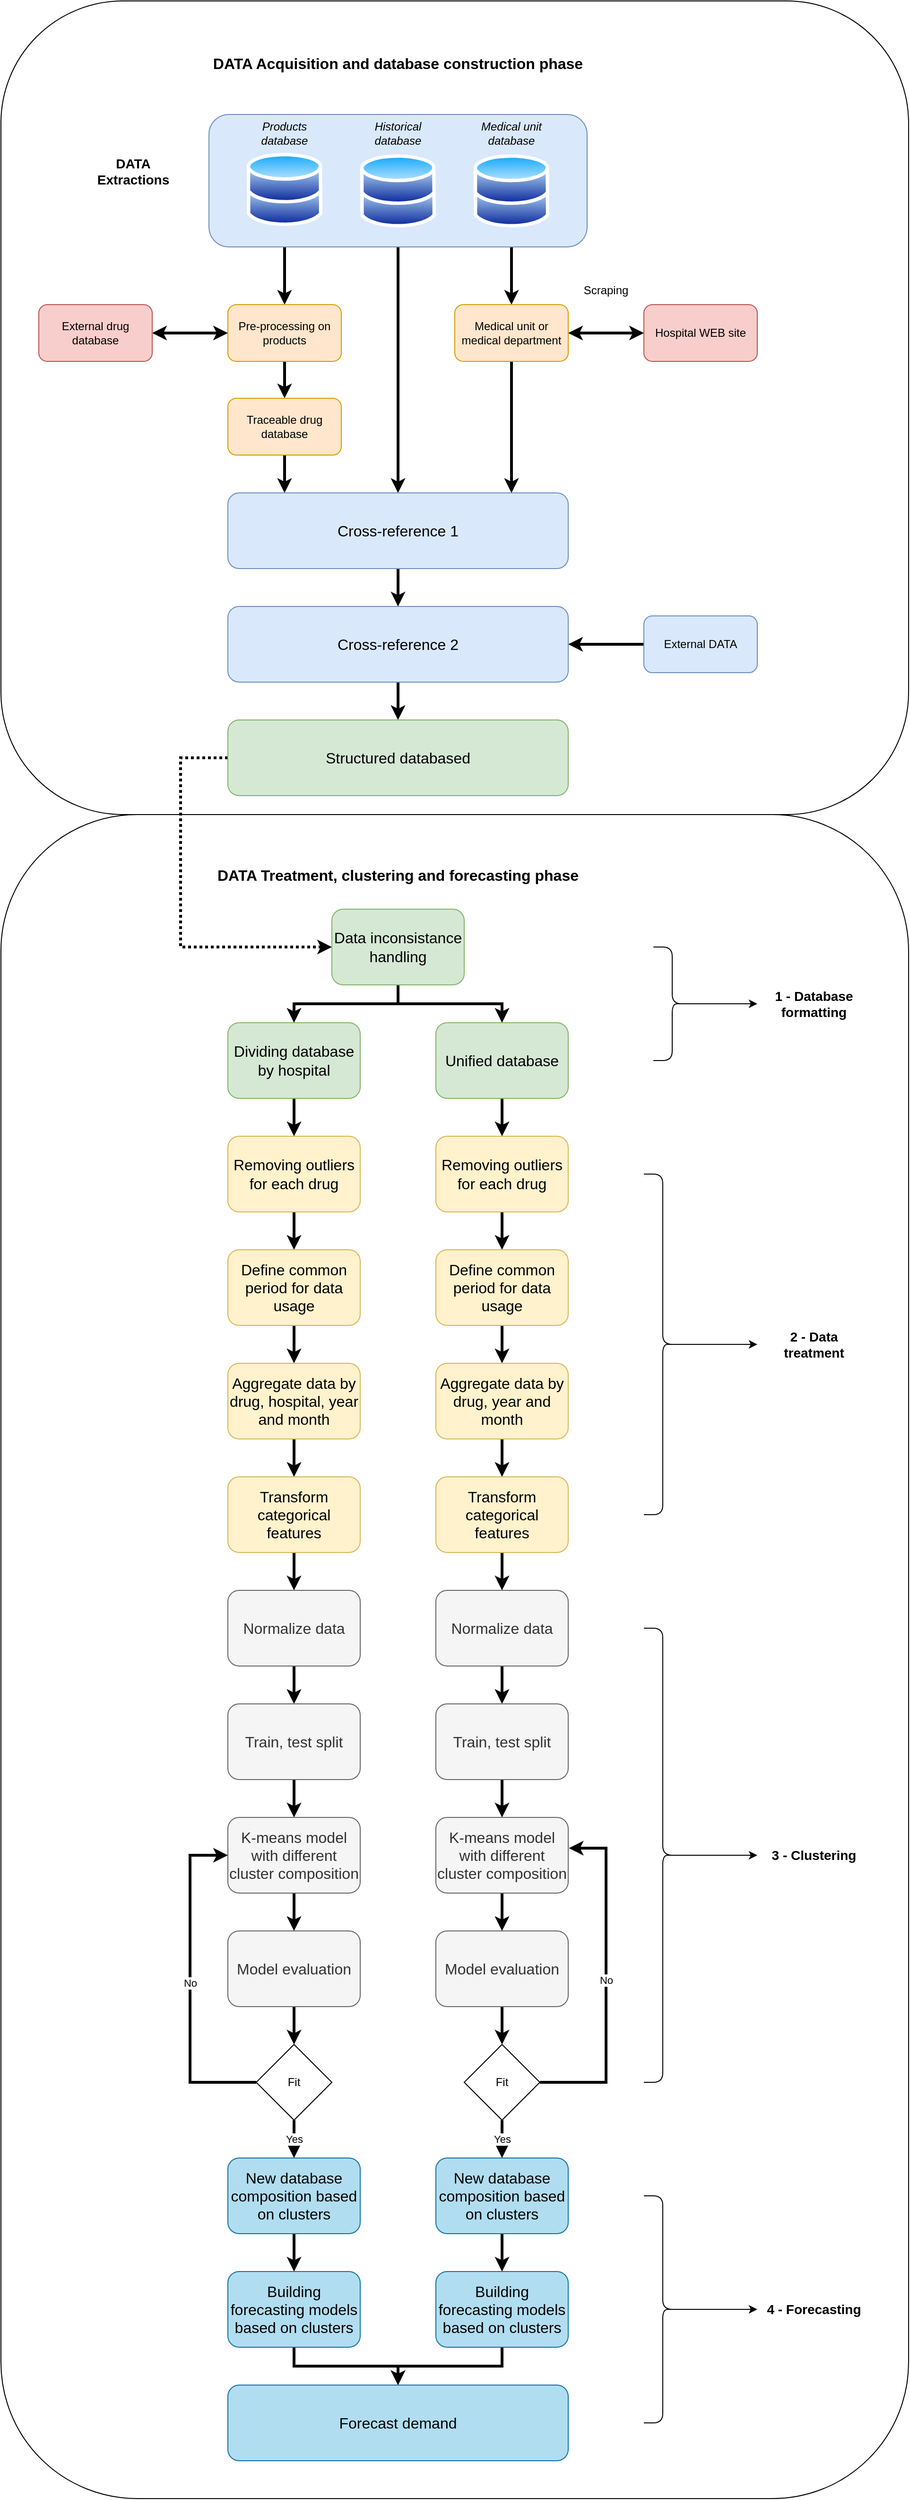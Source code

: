 <mxfile version="21.3.8" type="github">
  <diagram name="Page-1" id="t-_hDB9_bV7U9jZggCBl">
    <mxGraphModel dx="4097" dy="2183" grid="1" gridSize="10" guides="1" tooltips="1" connect="1" arrows="1" fold="1" page="1" pageScale="1" pageWidth="827" pageHeight="1169" math="0" shadow="0">
      <root>
        <mxCell id="0" />
        <mxCell id="1" parent="0" />
        <mxCell id="SHqvhm3qR2kiJbIXEdHi-139" value="" style="rounded=1;whiteSpace=wrap;html=1;" vertex="1" parent="1">
          <mxGeometry x="140" y="900" width="960" height="1780" as="geometry" />
        </mxCell>
        <mxCell id="SHqvhm3qR2kiJbIXEdHi-138" value="" style="rounded=1;whiteSpace=wrap;html=1;" vertex="1" parent="1">
          <mxGeometry x="140" y="40" width="960" height="860" as="geometry" />
        </mxCell>
        <mxCell id="K6QSOXd1CkM2Pjs1pdf7-1" value="DATA Extractions" style="text;html=1;strokeColor=none;fillColor=none;align=center;verticalAlign=middle;whiteSpace=wrap;rounded=0;strokeWidth=1;fontSize=14;fontStyle=1" parent="1" vertex="1">
          <mxGeometry x="240" y="160" width="80" height="120" as="geometry" />
        </mxCell>
        <mxCell id="K6QSOXd1CkM2Pjs1pdf7-13" style="edgeStyle=orthogonalEdgeStyle;rounded=0;orthogonalLoop=1;jettySize=auto;html=1;jumpSize=6;strokeWidth=3;" parent="1" source="K6QSOXd1CkM2Pjs1pdf7-3" target="K6QSOXd1CkM2Pjs1pdf7-12" edge="1">
          <mxGeometry relative="1" as="geometry">
            <Array as="points">
              <mxPoint x="680" y="350" />
              <mxPoint x="680" y="350" />
            </Array>
          </mxGeometry>
        </mxCell>
        <mxCell id="SHqvhm3qR2kiJbIXEdHi-3" style="edgeStyle=orthogonalEdgeStyle;rounded=0;orthogonalLoop=1;jettySize=auto;html=1;fontSize=11;strokeWidth=3;" edge="1" parent="1" source="K6QSOXd1CkM2Pjs1pdf7-3" target="SHqvhm3qR2kiJbIXEdHi-1">
          <mxGeometry relative="1" as="geometry" />
        </mxCell>
        <mxCell id="SHqvhm3qR2kiJbIXEdHi-13" style="edgeStyle=orthogonalEdgeStyle;rounded=0;orthogonalLoop=1;jettySize=auto;html=1;strokeWidth=3;" edge="1" parent="1" source="K6QSOXd1CkM2Pjs1pdf7-3" target="K6QSOXd1CkM2Pjs1pdf7-10">
          <mxGeometry relative="1" as="geometry">
            <Array as="points">
              <mxPoint x="440" y="310" />
              <mxPoint x="440" y="310" />
            </Array>
          </mxGeometry>
        </mxCell>
        <mxCell id="K6QSOXd1CkM2Pjs1pdf7-3" value="" style="rounded=1;whiteSpace=wrap;html=1;fillColor=#dae8fc;strokeColor=#6c8ebf;" parent="1" vertex="1">
          <mxGeometry x="360" y="160" width="400" height="140" as="geometry" />
        </mxCell>
        <mxCell id="K6QSOXd1CkM2Pjs1pdf7-4" value="" style="image;aspect=fixed;perimeter=ellipsePerimeter;html=1;align=center;shadow=0;dashed=0;spacingTop=3;image=img/lib/active_directory/databases.svg;" parent="1" vertex="1">
          <mxGeometry x="400" y="200" width="80" height="78.41" as="geometry" />
        </mxCell>
        <mxCell id="K6QSOXd1CkM2Pjs1pdf7-5" value="" style="image;aspect=fixed;perimeter=ellipsePerimeter;html=1;align=center;shadow=0;dashed=0;spacingTop=3;image=img/lib/active_directory/databases.svg;" parent="1" vertex="1">
          <mxGeometry x="520" y="201.59" width="80" height="78.41" as="geometry" />
        </mxCell>
        <mxCell id="K6QSOXd1CkM2Pjs1pdf7-6" value="" style="image;aspect=fixed;perimeter=ellipsePerimeter;html=1;align=center;shadow=0;dashed=0;spacingTop=3;image=img/lib/active_directory/databases.svg;" parent="1" vertex="1">
          <mxGeometry x="640" y="201.59" width="80" height="78.41" as="geometry" />
        </mxCell>
        <mxCell id="K6QSOXd1CkM2Pjs1pdf7-7" value="&lt;i&gt;Products database&lt;/i&gt;" style="text;html=1;strokeColor=none;fillColor=none;align=center;verticalAlign=middle;whiteSpace=wrap;rounded=0;" parent="1" vertex="1">
          <mxGeometry x="400" y="140" width="80" height="80" as="geometry" />
        </mxCell>
        <mxCell id="K6QSOXd1CkM2Pjs1pdf7-8" value="&lt;i&gt;Historical database&lt;/i&gt;" style="text;html=1;strokeColor=none;fillColor=none;align=center;verticalAlign=middle;whiteSpace=wrap;rounded=0;" parent="1" vertex="1">
          <mxGeometry x="520" y="140" width="80" height="80" as="geometry" />
        </mxCell>
        <mxCell id="K6QSOXd1CkM2Pjs1pdf7-9" value="&lt;i&gt;Medical unit&lt;br&gt;database&lt;br&gt;&lt;/i&gt;" style="text;html=1;strokeColor=none;fillColor=none;align=center;verticalAlign=middle;whiteSpace=wrap;rounded=0;" parent="1" vertex="1">
          <mxGeometry x="640" y="140" width="80" height="80" as="geometry" />
        </mxCell>
        <mxCell id="K6QSOXd1CkM2Pjs1pdf7-24" style="edgeStyle=orthogonalEdgeStyle;rounded=0;orthogonalLoop=1;jettySize=auto;html=1;entryX=0.5;entryY=0;entryDx=0;entryDy=0;strokeWidth=3;startArrow=none;startFill=0;" parent="1" source="K6QSOXd1CkM2Pjs1pdf7-10" target="K6QSOXd1CkM2Pjs1pdf7-23" edge="1">
          <mxGeometry relative="1" as="geometry" />
        </mxCell>
        <mxCell id="K6QSOXd1CkM2Pjs1pdf7-10" value="Pre-processing on products" style="rounded=1;whiteSpace=wrap;html=1;fillColor=#ffe6cc;strokeColor=#d79b00;" parent="1" vertex="1">
          <mxGeometry x="380" y="361" width="120" height="60" as="geometry" />
        </mxCell>
        <mxCell id="SHqvhm3qR2kiJbIXEdHi-6" style="edgeStyle=orthogonalEdgeStyle;rounded=0;orthogonalLoop=1;jettySize=auto;html=1;strokeWidth=3;" edge="1" parent="1" source="K6QSOXd1CkM2Pjs1pdf7-12" target="SHqvhm3qR2kiJbIXEdHi-1">
          <mxGeometry relative="1" as="geometry">
            <Array as="points">
              <mxPoint x="680" y="640" />
              <mxPoint x="680" y="640" />
            </Array>
          </mxGeometry>
        </mxCell>
        <mxCell id="K6QSOXd1CkM2Pjs1pdf7-12" value="Medical unit or medical department" style="rounded=1;whiteSpace=wrap;html=1;fillColor=#ffe6cc;strokeColor=#d79b00;" parent="1" vertex="1">
          <mxGeometry x="620" y="361" width="120" height="60" as="geometry" />
        </mxCell>
        <mxCell id="K6QSOXd1CkM2Pjs1pdf7-20" style="edgeStyle=orthogonalEdgeStyle;rounded=0;orthogonalLoop=1;jettySize=auto;html=1;strokeWidth=3;startArrow=classic;startFill=1;" parent="1" source="K6QSOXd1CkM2Pjs1pdf7-14" target="K6QSOXd1CkM2Pjs1pdf7-10" edge="1">
          <mxGeometry relative="1" as="geometry" />
        </mxCell>
        <mxCell id="K6QSOXd1CkM2Pjs1pdf7-14" value="External drug database" style="rounded=1;whiteSpace=wrap;html=1;fillColor=#f8cecc;strokeColor=#b85450;" parent="1" vertex="1">
          <mxGeometry x="180" y="361" width="120" height="60" as="geometry" />
        </mxCell>
        <mxCell id="K6QSOXd1CkM2Pjs1pdf7-15" value="Hospital WEB site" style="rounded=1;whiteSpace=wrap;html=1;fillColor=#f8cecc;strokeColor=#b85450;" parent="1" vertex="1">
          <mxGeometry x="820" y="361" width="120" height="60" as="geometry" />
        </mxCell>
        <mxCell id="K6QSOXd1CkM2Pjs1pdf7-18" value="" style="endArrow=classic;startArrow=classic;html=1;rounded=0;exitX=1;exitY=0.5;exitDx=0;exitDy=0;fontSize=9;startWidth=15;endWidth=15;strokeWidth=3;" parent="1" source="K6QSOXd1CkM2Pjs1pdf7-12" target="K6QSOXd1CkM2Pjs1pdf7-15" edge="1">
          <mxGeometry width="100" height="100" relative="1" as="geometry">
            <mxPoint x="850" y="341" as="sourcePoint" />
            <mxPoint x="950" y="241" as="targetPoint" />
          </mxGeometry>
        </mxCell>
        <mxCell id="K6QSOXd1CkM2Pjs1pdf7-22" value="Scraping" style="text;html=1;strokeColor=none;fillColor=none;align=center;verticalAlign=middle;whiteSpace=wrap;rounded=0;" parent="1" vertex="1">
          <mxGeometry x="750" y="331" width="60" height="30" as="geometry" />
        </mxCell>
        <mxCell id="SHqvhm3qR2kiJbIXEdHi-14" style="edgeStyle=orthogonalEdgeStyle;rounded=0;orthogonalLoop=1;jettySize=auto;html=1;strokeWidth=3;" edge="1" parent="1" source="K6QSOXd1CkM2Pjs1pdf7-23" target="SHqvhm3qR2kiJbIXEdHi-1">
          <mxGeometry relative="1" as="geometry">
            <Array as="points">
              <mxPoint x="440" y="550" />
              <mxPoint x="440" y="550" />
            </Array>
          </mxGeometry>
        </mxCell>
        <mxCell id="K6QSOXd1CkM2Pjs1pdf7-23" value="Traceable drug database" style="rounded=1;whiteSpace=wrap;html=1;fillColor=#ffe6cc;strokeColor=#d79b00;" parent="1" vertex="1">
          <mxGeometry x="380" y="460" width="120" height="60" as="geometry" />
        </mxCell>
        <mxCell id="SHqvhm3qR2kiJbIXEdHi-10" style="edgeStyle=orthogonalEdgeStyle;rounded=0;orthogonalLoop=1;jettySize=auto;html=1;strokeWidth=3;" edge="1" parent="1" source="SHqvhm3qR2kiJbIXEdHi-1" target="SHqvhm3qR2kiJbIXEdHi-8">
          <mxGeometry relative="1" as="geometry" />
        </mxCell>
        <mxCell id="SHqvhm3qR2kiJbIXEdHi-1" value="Cross-reference 1" style="rounded=1;whiteSpace=wrap;html=1;fontSize=16;fillColor=#dae8fc;strokeColor=#6c8ebf;" vertex="1" parent="1">
          <mxGeometry x="380" y="560" width="360" height="80" as="geometry" />
        </mxCell>
        <mxCell id="SHqvhm3qR2kiJbIXEdHi-9" style="edgeStyle=orthogonalEdgeStyle;rounded=0;orthogonalLoop=1;jettySize=auto;html=1;strokeWidth=3;" edge="1" parent="1" source="SHqvhm3qR2kiJbIXEdHi-7" target="SHqvhm3qR2kiJbIXEdHi-8">
          <mxGeometry relative="1" as="geometry" />
        </mxCell>
        <mxCell id="SHqvhm3qR2kiJbIXEdHi-7" value="External DATA" style="rounded=1;whiteSpace=wrap;html=1;fillColor=#dae8fc;strokeColor=#6c8ebf;horizontal=1;verticalAlign=middle;" vertex="1" parent="1">
          <mxGeometry x="820" y="690" width="120" height="60" as="geometry" />
        </mxCell>
        <mxCell id="SHqvhm3qR2kiJbIXEdHi-12" style="edgeStyle=orthogonalEdgeStyle;rounded=0;orthogonalLoop=1;jettySize=auto;html=1;entryX=0.5;entryY=0;entryDx=0;entryDy=0;strokeWidth=3;" edge="1" parent="1" source="SHqvhm3qR2kiJbIXEdHi-8" target="SHqvhm3qR2kiJbIXEdHi-11">
          <mxGeometry relative="1" as="geometry" />
        </mxCell>
        <mxCell id="SHqvhm3qR2kiJbIXEdHi-8" value="Cross-reference 2" style="rounded=1;whiteSpace=wrap;html=1;fontSize=16;fillColor=#dae8fc;strokeColor=#6c8ebf;" vertex="1" parent="1">
          <mxGeometry x="380" y="680" width="360" height="80" as="geometry" />
        </mxCell>
        <mxCell id="SHqvhm3qR2kiJbIXEdHi-141" style="edgeStyle=orthogonalEdgeStyle;rounded=0;orthogonalLoop=1;jettySize=auto;html=1;entryX=0;entryY=0.5;entryDx=0;entryDy=0;dashed=1;dashPattern=1 1;strokeWidth=3;" edge="1" parent="1" source="SHqvhm3qR2kiJbIXEdHi-11" target="SHqvhm3qR2kiJbIXEdHi-41">
          <mxGeometry relative="1" as="geometry">
            <Array as="points">
              <mxPoint x="330" y="840" />
              <mxPoint x="330" y="1040" />
            </Array>
          </mxGeometry>
        </mxCell>
        <mxCell id="SHqvhm3qR2kiJbIXEdHi-11" value="Structured databased" style="rounded=1;whiteSpace=wrap;html=1;fontSize=16;fillColor=#d5e8d4;strokeColor=#82b366;" vertex="1" parent="1">
          <mxGeometry x="380" y="800" width="360" height="80" as="geometry" />
        </mxCell>
        <mxCell id="SHqvhm3qR2kiJbIXEdHi-17" value="DATA Acquisition and database construction phase" style="text;html=1;strokeColor=none;fillColor=none;align=center;verticalAlign=middle;whiteSpace=wrap;rounded=0;strokeWidth=1;fontSize=16;fontStyle=1" vertex="1" parent="1">
          <mxGeometry x="360" y="81.59" width="400" height="48.41" as="geometry" />
        </mxCell>
        <mxCell id="SHqvhm3qR2kiJbIXEdHi-40" style="edgeStyle=orthogonalEdgeStyle;rounded=0;orthogonalLoop=1;jettySize=auto;html=1;entryX=0.5;entryY=0;entryDx=0;entryDy=0;strokeWidth=3;" edge="1" parent="1" source="SHqvhm3qR2kiJbIXEdHi-19" target="SHqvhm3qR2kiJbIXEdHi-35">
          <mxGeometry relative="1" as="geometry" />
        </mxCell>
        <mxCell id="SHqvhm3qR2kiJbIXEdHi-19" value="Dividing database by hospital" style="rounded=1;whiteSpace=wrap;html=1;fontSize=16;fillColor=#d5e8d4;strokeColor=#82b366;" vertex="1" parent="1">
          <mxGeometry x="380" y="1120" width="140" height="80" as="geometry" />
        </mxCell>
        <mxCell id="SHqvhm3qR2kiJbIXEdHi-46" style="edgeStyle=orthogonalEdgeStyle;rounded=0;orthogonalLoop=1;jettySize=auto;html=1;strokeWidth=3;" edge="1" parent="1" source="SHqvhm3qR2kiJbIXEdHi-29" target="SHqvhm3qR2kiJbIXEdHi-38">
          <mxGeometry relative="1" as="geometry" />
        </mxCell>
        <mxCell id="SHqvhm3qR2kiJbIXEdHi-29" value="Unified database" style="rounded=1;whiteSpace=wrap;html=1;fontSize=16;fillColor=#d5e8d4;strokeColor=#82b366;" vertex="1" parent="1">
          <mxGeometry x="600" y="1120" width="140" height="80" as="geometry" />
        </mxCell>
        <mxCell id="SHqvhm3qR2kiJbIXEdHi-31" style="edgeStyle=orthogonalEdgeStyle;rounded=0;orthogonalLoop=1;jettySize=auto;html=1;exitX=0.5;exitY=1;exitDx=0;exitDy=0;" edge="1" parent="1" source="SHqvhm3qR2kiJbIXEdHi-29" target="SHqvhm3qR2kiJbIXEdHi-29">
          <mxGeometry relative="1" as="geometry" />
        </mxCell>
        <mxCell id="SHqvhm3qR2kiJbIXEdHi-78" style="edgeStyle=orthogonalEdgeStyle;rounded=0;orthogonalLoop=1;jettySize=auto;html=1;strokeWidth=3;" edge="1" parent="1" source="SHqvhm3qR2kiJbIXEdHi-35" target="SHqvhm3qR2kiJbIXEdHi-50">
          <mxGeometry relative="1" as="geometry" />
        </mxCell>
        <mxCell id="SHqvhm3qR2kiJbIXEdHi-35" value="Removing outliers for each drug" style="rounded=1;whiteSpace=wrap;html=1;fontSize=16;fillColor=#fff2cc;strokeColor=#d6b656;" vertex="1" parent="1">
          <mxGeometry x="380" y="1240" width="140" height="80" as="geometry" />
        </mxCell>
        <mxCell id="SHqvhm3qR2kiJbIXEdHi-77" style="edgeStyle=orthogonalEdgeStyle;rounded=0;orthogonalLoop=1;jettySize=auto;html=1;entryX=0.5;entryY=0;entryDx=0;entryDy=0;strokeWidth=3;" edge="1" parent="1" source="SHqvhm3qR2kiJbIXEdHi-38" target="SHqvhm3qR2kiJbIXEdHi-51">
          <mxGeometry relative="1" as="geometry" />
        </mxCell>
        <mxCell id="SHqvhm3qR2kiJbIXEdHi-38" value="Removing outliers for each drug" style="rounded=1;whiteSpace=wrap;html=1;fontSize=16;fillColor=#fff2cc;strokeColor=#d6b656;" vertex="1" parent="1">
          <mxGeometry x="600" y="1240" width="140" height="80" as="geometry" />
        </mxCell>
        <mxCell id="SHqvhm3qR2kiJbIXEdHi-43" style="edgeStyle=orthogonalEdgeStyle;rounded=0;orthogonalLoop=1;jettySize=auto;html=1;strokeWidth=3;" edge="1" parent="1" source="SHqvhm3qR2kiJbIXEdHi-41" target="SHqvhm3qR2kiJbIXEdHi-19">
          <mxGeometry relative="1" as="geometry" />
        </mxCell>
        <mxCell id="SHqvhm3qR2kiJbIXEdHi-44" style="edgeStyle=orthogonalEdgeStyle;rounded=0;orthogonalLoop=1;jettySize=auto;html=1;entryX=0.5;entryY=0;entryDx=0;entryDy=0;strokeWidth=3;" edge="1" parent="1" source="SHqvhm3qR2kiJbIXEdHi-41" target="SHqvhm3qR2kiJbIXEdHi-29">
          <mxGeometry relative="1" as="geometry" />
        </mxCell>
        <mxCell id="SHqvhm3qR2kiJbIXEdHi-41" value="Data inconsistance handling" style="rounded=1;whiteSpace=wrap;html=1;fontSize=16;fillColor=#d5e8d4;strokeColor=#82b366;" vertex="1" parent="1">
          <mxGeometry x="490" y="1000" width="140" height="80" as="geometry" />
        </mxCell>
        <mxCell id="SHqvhm3qR2kiJbIXEdHi-84" style="edgeStyle=orthogonalEdgeStyle;rounded=0;orthogonalLoop=1;jettySize=auto;html=1;strokeWidth=3;" edge="1" parent="1" source="SHqvhm3qR2kiJbIXEdHi-45" target="SHqvhm3qR2kiJbIXEdHi-71">
          <mxGeometry relative="1" as="geometry" />
        </mxCell>
        <mxCell id="SHqvhm3qR2kiJbIXEdHi-45" value="Transform categorical features" style="rounded=1;whiteSpace=wrap;html=1;fontSize=16;fillColor=#fff2cc;strokeColor=#d6b656;" vertex="1" parent="1">
          <mxGeometry x="380" y="1600" width="140" height="80" as="geometry" />
        </mxCell>
        <mxCell id="SHqvhm3qR2kiJbIXEdHi-85" style="edgeStyle=orthogonalEdgeStyle;rounded=0;orthogonalLoop=1;jettySize=auto;html=1;strokeWidth=3;" edge="1" parent="1" source="SHqvhm3qR2kiJbIXEdHi-48" target="SHqvhm3qR2kiJbIXEdHi-75">
          <mxGeometry relative="1" as="geometry" />
        </mxCell>
        <mxCell id="SHqvhm3qR2kiJbIXEdHi-48" value="Transform categorical features" style="rounded=1;whiteSpace=wrap;html=1;fontSize=16;fillColor=#fff2cc;strokeColor=#d6b656;" vertex="1" parent="1">
          <mxGeometry x="600" y="1600" width="140" height="80" as="geometry" />
        </mxCell>
        <mxCell id="SHqvhm3qR2kiJbIXEdHi-64" style="edgeStyle=orthogonalEdgeStyle;rounded=0;orthogonalLoop=1;jettySize=auto;html=1;entryX=0.5;entryY=0;entryDx=0;entryDy=0;strokeWidth=3;" edge="1" parent="1" source="SHqvhm3qR2kiJbIXEdHi-50" target="SHqvhm3qR2kiJbIXEdHi-60">
          <mxGeometry relative="1" as="geometry" />
        </mxCell>
        <mxCell id="SHqvhm3qR2kiJbIXEdHi-50" value="Define common period for data usage" style="rounded=1;whiteSpace=wrap;html=1;fontSize=16;fillColor=#fff2cc;strokeColor=#d6b656;" vertex="1" parent="1">
          <mxGeometry x="380" y="1360" width="140" height="80" as="geometry" />
        </mxCell>
        <mxCell id="SHqvhm3qR2kiJbIXEdHi-66" style="edgeStyle=orthogonalEdgeStyle;rounded=0;orthogonalLoop=1;jettySize=auto;html=1;entryX=0.5;entryY=0;entryDx=0;entryDy=0;strokeWidth=3;" edge="1" parent="1" source="SHqvhm3qR2kiJbIXEdHi-51" target="SHqvhm3qR2kiJbIXEdHi-65">
          <mxGeometry relative="1" as="geometry" />
        </mxCell>
        <mxCell id="SHqvhm3qR2kiJbIXEdHi-51" value="Define common period for data usage" style="rounded=1;whiteSpace=wrap;html=1;fontSize=16;fillColor=#fff2cc;strokeColor=#d6b656;" vertex="1" parent="1">
          <mxGeometry x="600" y="1360" width="140" height="80" as="geometry" />
        </mxCell>
        <mxCell id="SHqvhm3qR2kiJbIXEdHi-82" style="edgeStyle=orthogonalEdgeStyle;rounded=0;orthogonalLoop=1;jettySize=auto;html=1;entryX=0.5;entryY=0;entryDx=0;entryDy=0;strokeWidth=3;" edge="1" parent="1" source="SHqvhm3qR2kiJbIXEdHi-60" target="SHqvhm3qR2kiJbIXEdHi-45">
          <mxGeometry relative="1" as="geometry" />
        </mxCell>
        <mxCell id="SHqvhm3qR2kiJbIXEdHi-60" value="Aggregate data by drug, hospital, year and month" style="rounded=1;whiteSpace=wrap;html=1;fontSize=16;fillColor=#fff2cc;strokeColor=#d6b656;" vertex="1" parent="1">
          <mxGeometry x="380" y="1480" width="140" height="80" as="geometry" />
        </mxCell>
        <mxCell id="SHqvhm3qR2kiJbIXEdHi-83" style="edgeStyle=orthogonalEdgeStyle;rounded=0;orthogonalLoop=1;jettySize=auto;html=1;strokeWidth=3;" edge="1" parent="1" source="SHqvhm3qR2kiJbIXEdHi-65" target="SHqvhm3qR2kiJbIXEdHi-48">
          <mxGeometry relative="1" as="geometry" />
        </mxCell>
        <mxCell id="SHqvhm3qR2kiJbIXEdHi-65" value="Aggregate data by drug, year and month" style="rounded=1;whiteSpace=wrap;html=1;fontSize=16;fillColor=#fff2cc;strokeColor=#d6b656;" vertex="1" parent="1">
          <mxGeometry x="600" y="1480" width="140" height="80" as="geometry" />
        </mxCell>
        <mxCell id="SHqvhm3qR2kiJbIXEdHi-87" style="edgeStyle=orthogonalEdgeStyle;rounded=0;orthogonalLoop=1;jettySize=auto;html=1;entryX=0.5;entryY=0;entryDx=0;entryDy=0;strokeWidth=3;" edge="1" parent="1" source="SHqvhm3qR2kiJbIXEdHi-71" target="SHqvhm3qR2kiJbIXEdHi-80">
          <mxGeometry relative="1" as="geometry" />
        </mxCell>
        <mxCell id="SHqvhm3qR2kiJbIXEdHi-71" value="Normalize data" style="rounded=1;whiteSpace=wrap;html=1;fontSize=16;fillColor=#f5f5f5;strokeColor=#666666;fontColor=#333333;" vertex="1" parent="1">
          <mxGeometry x="380" y="1720" width="140" height="80" as="geometry" />
        </mxCell>
        <mxCell id="SHqvhm3qR2kiJbIXEdHi-86" style="edgeStyle=orthogonalEdgeStyle;rounded=0;orthogonalLoop=1;jettySize=auto;html=1;entryX=0.5;entryY=0;entryDx=0;entryDy=0;strokeWidth=3;" edge="1" parent="1" source="SHqvhm3qR2kiJbIXEdHi-75" target="SHqvhm3qR2kiJbIXEdHi-81">
          <mxGeometry relative="1" as="geometry" />
        </mxCell>
        <mxCell id="SHqvhm3qR2kiJbIXEdHi-75" value="Normalize data" style="rounded=1;whiteSpace=wrap;html=1;fontSize=16;fillColor=#f5f5f5;strokeColor=#666666;fontColor=#333333;" vertex="1" parent="1">
          <mxGeometry x="600" y="1720" width="140" height="80" as="geometry" />
        </mxCell>
        <mxCell id="SHqvhm3qR2kiJbIXEdHi-91" style="edgeStyle=orthogonalEdgeStyle;rounded=0;orthogonalLoop=1;jettySize=auto;html=1;entryX=0.5;entryY=0;entryDx=0;entryDy=0;strokeWidth=3;" edge="1" parent="1" source="SHqvhm3qR2kiJbIXEdHi-80" target="SHqvhm3qR2kiJbIXEdHi-88">
          <mxGeometry relative="1" as="geometry" />
        </mxCell>
        <mxCell id="SHqvhm3qR2kiJbIXEdHi-80" value="Train, test split" style="rounded=1;whiteSpace=wrap;html=1;fontSize=16;fillColor=#f5f5f5;strokeColor=#666666;fontColor=#333333;" vertex="1" parent="1">
          <mxGeometry x="380" y="1840" width="140" height="80" as="geometry" />
        </mxCell>
        <mxCell id="SHqvhm3qR2kiJbIXEdHi-90" style="edgeStyle=orthogonalEdgeStyle;rounded=0;orthogonalLoop=1;jettySize=auto;html=1;entryX=0.5;entryY=0;entryDx=0;entryDy=0;strokeWidth=3;" edge="1" parent="1" source="SHqvhm3qR2kiJbIXEdHi-81" target="SHqvhm3qR2kiJbIXEdHi-89">
          <mxGeometry relative="1" as="geometry" />
        </mxCell>
        <mxCell id="SHqvhm3qR2kiJbIXEdHi-81" value="Train, test split" style="rounded=1;whiteSpace=wrap;html=1;fontSize=16;fillColor=#f5f5f5;strokeColor=#666666;fontColor=#333333;" vertex="1" parent="1">
          <mxGeometry x="600" y="1840" width="140" height="80" as="geometry" />
        </mxCell>
        <mxCell id="SHqvhm3qR2kiJbIXEdHi-93" style="edgeStyle=orthogonalEdgeStyle;rounded=0;orthogonalLoop=1;jettySize=auto;html=1;strokeWidth=3;" edge="1" parent="1" source="SHqvhm3qR2kiJbIXEdHi-88" target="SHqvhm3qR2kiJbIXEdHi-92">
          <mxGeometry relative="1" as="geometry" />
        </mxCell>
        <mxCell id="SHqvhm3qR2kiJbIXEdHi-88" value="K-means model with different cluster composition" style="rounded=1;whiteSpace=wrap;html=1;fontSize=16;fillColor=#f5f5f5;strokeColor=#666666;fontColor=#333333;" vertex="1" parent="1">
          <mxGeometry x="380" y="1960" width="140" height="80" as="geometry" />
        </mxCell>
        <mxCell id="SHqvhm3qR2kiJbIXEdHi-98" style="edgeStyle=orthogonalEdgeStyle;rounded=0;orthogonalLoop=1;jettySize=auto;html=1;entryX=0.5;entryY=0;entryDx=0;entryDy=0;strokeWidth=3;" edge="1" parent="1" source="SHqvhm3qR2kiJbIXEdHi-89" target="SHqvhm3qR2kiJbIXEdHi-97">
          <mxGeometry relative="1" as="geometry" />
        </mxCell>
        <mxCell id="SHqvhm3qR2kiJbIXEdHi-89" value="K-means model with different cluster composition" style="rounded=1;whiteSpace=wrap;html=1;fontSize=16;fillColor=#f5f5f5;strokeColor=#666666;fontColor=#333333;" vertex="1" parent="1">
          <mxGeometry x="600" y="1960" width="140" height="80" as="geometry" />
        </mxCell>
        <mxCell id="SHqvhm3qR2kiJbIXEdHi-102" style="edgeStyle=orthogonalEdgeStyle;rounded=0;orthogonalLoop=1;jettySize=auto;html=1;entryX=0.5;entryY=0;entryDx=0;entryDy=0;strokeWidth=3;" edge="1" parent="1" source="SHqvhm3qR2kiJbIXEdHi-92" target="SHqvhm3qR2kiJbIXEdHi-99">
          <mxGeometry relative="1" as="geometry" />
        </mxCell>
        <mxCell id="SHqvhm3qR2kiJbIXEdHi-92" value="Model evaluation" style="rounded=1;whiteSpace=wrap;html=1;fontSize=16;fillColor=#f5f5f5;strokeColor=#666666;fontColor=#333333;" vertex="1" parent="1">
          <mxGeometry x="380" y="2080" width="140" height="80" as="geometry" />
        </mxCell>
        <mxCell id="SHqvhm3qR2kiJbIXEdHi-101" style="edgeStyle=orthogonalEdgeStyle;rounded=0;orthogonalLoop=1;jettySize=auto;html=1;strokeWidth=3;" edge="1" parent="1" source="SHqvhm3qR2kiJbIXEdHi-97" target="SHqvhm3qR2kiJbIXEdHi-100">
          <mxGeometry relative="1" as="geometry" />
        </mxCell>
        <mxCell id="SHqvhm3qR2kiJbIXEdHi-97" value="Model evaluation" style="rounded=1;whiteSpace=wrap;html=1;fontSize=16;fillColor=#f5f5f5;strokeColor=#666666;fontColor=#333333;" vertex="1" parent="1">
          <mxGeometry x="600" y="2080" width="140" height="80" as="geometry" />
        </mxCell>
        <mxCell id="SHqvhm3qR2kiJbIXEdHi-103" value="No" style="edgeStyle=orthogonalEdgeStyle;rounded=0;orthogonalLoop=1;jettySize=auto;html=1;entryX=0;entryY=0.5;entryDx=0;entryDy=0;strokeWidth=3;" edge="1" parent="1" source="SHqvhm3qR2kiJbIXEdHi-99" target="SHqvhm3qR2kiJbIXEdHi-88">
          <mxGeometry relative="1" as="geometry">
            <Array as="points">
              <mxPoint x="340" y="2240" />
              <mxPoint x="340" y="2000" />
            </Array>
          </mxGeometry>
        </mxCell>
        <mxCell id="SHqvhm3qR2kiJbIXEdHi-106" value="Yes" style="edgeStyle=orthogonalEdgeStyle;rounded=0;orthogonalLoop=1;jettySize=auto;html=1;entryX=0.5;entryY=0;entryDx=0;entryDy=0;strokeWidth=3;" edge="1" parent="1" source="SHqvhm3qR2kiJbIXEdHi-99" target="SHqvhm3qR2kiJbIXEdHi-105">
          <mxGeometry relative="1" as="geometry" />
        </mxCell>
        <mxCell id="SHqvhm3qR2kiJbIXEdHi-99" value="Fit" style="rhombus;whiteSpace=wrap;html=1;" vertex="1" parent="1">
          <mxGeometry x="410" y="2200" width="80" height="80" as="geometry" />
        </mxCell>
        <mxCell id="SHqvhm3qR2kiJbIXEdHi-104" value="No" style="edgeStyle=orthogonalEdgeStyle;rounded=0;orthogonalLoop=1;jettySize=auto;html=1;entryX=1.005;entryY=0.406;entryDx=0;entryDy=0;entryPerimeter=0;strokeWidth=3;" edge="1" parent="1" source="SHqvhm3qR2kiJbIXEdHi-100" target="SHqvhm3qR2kiJbIXEdHi-89">
          <mxGeometry relative="1" as="geometry">
            <Array as="points">
              <mxPoint x="780" y="2240" />
              <mxPoint x="780" y="1993" />
            </Array>
          </mxGeometry>
        </mxCell>
        <mxCell id="SHqvhm3qR2kiJbIXEdHi-108" value="Yes" style="edgeStyle=orthogonalEdgeStyle;rounded=0;orthogonalLoop=1;jettySize=auto;html=1;strokeWidth=3;" edge="1" parent="1" source="SHqvhm3qR2kiJbIXEdHi-100" target="SHqvhm3qR2kiJbIXEdHi-107">
          <mxGeometry relative="1" as="geometry" />
        </mxCell>
        <mxCell id="SHqvhm3qR2kiJbIXEdHi-100" value="Fit" style="rhombus;whiteSpace=wrap;html=1;" vertex="1" parent="1">
          <mxGeometry x="630" y="2200" width="80" height="80" as="geometry" />
        </mxCell>
        <mxCell id="SHqvhm3qR2kiJbIXEdHi-110" style="edgeStyle=orthogonalEdgeStyle;rounded=0;orthogonalLoop=1;jettySize=auto;html=1;entryX=0.5;entryY=0;entryDx=0;entryDy=0;strokeWidth=3;" edge="1" parent="1" source="SHqvhm3qR2kiJbIXEdHi-105" target="SHqvhm3qR2kiJbIXEdHi-109">
          <mxGeometry relative="1" as="geometry" />
        </mxCell>
        <mxCell id="SHqvhm3qR2kiJbIXEdHi-105" value="New database composition based on clusters" style="rounded=1;whiteSpace=wrap;html=1;fontSize=16;fillColor=#b1ddf0;strokeColor=#10739e;" vertex="1" parent="1">
          <mxGeometry x="380" y="2320" width="140" height="80" as="geometry" />
        </mxCell>
        <mxCell id="SHqvhm3qR2kiJbIXEdHi-112" style="edgeStyle=orthogonalEdgeStyle;rounded=0;orthogonalLoop=1;jettySize=auto;html=1;strokeWidth=3;" edge="1" parent="1" source="SHqvhm3qR2kiJbIXEdHi-107" target="SHqvhm3qR2kiJbIXEdHi-111">
          <mxGeometry relative="1" as="geometry" />
        </mxCell>
        <mxCell id="SHqvhm3qR2kiJbIXEdHi-107" value="New database composition based on clusters" style="rounded=1;whiteSpace=wrap;html=1;fontSize=16;fillColor=#b1ddf0;strokeColor=#10739e;" vertex="1" parent="1">
          <mxGeometry x="600" y="2320" width="140" height="80" as="geometry" />
        </mxCell>
        <mxCell id="SHqvhm3qR2kiJbIXEdHi-115" style="edgeStyle=orthogonalEdgeStyle;rounded=0;orthogonalLoop=1;jettySize=auto;html=1;entryX=0.5;entryY=0;entryDx=0;entryDy=0;strokeWidth=3;" edge="1" parent="1" source="SHqvhm3qR2kiJbIXEdHi-109" target="SHqvhm3qR2kiJbIXEdHi-113">
          <mxGeometry relative="1" as="geometry" />
        </mxCell>
        <mxCell id="SHqvhm3qR2kiJbIXEdHi-109" value="Building forecasting models based on clusters" style="rounded=1;whiteSpace=wrap;html=1;fontSize=16;fillColor=#b1ddf0;strokeColor=#10739e;" vertex="1" parent="1">
          <mxGeometry x="380" y="2440" width="140" height="80" as="geometry" />
        </mxCell>
        <mxCell id="SHqvhm3qR2kiJbIXEdHi-114" style="edgeStyle=orthogonalEdgeStyle;rounded=0;orthogonalLoop=1;jettySize=auto;html=1;strokeWidth=3;" edge="1" parent="1" source="SHqvhm3qR2kiJbIXEdHi-111" target="SHqvhm3qR2kiJbIXEdHi-113">
          <mxGeometry relative="1" as="geometry" />
        </mxCell>
        <mxCell id="SHqvhm3qR2kiJbIXEdHi-111" value="Building forecasting models based on clusters" style="rounded=1;whiteSpace=wrap;html=1;fontSize=16;fillColor=#b1ddf0;strokeColor=#10739e;" vertex="1" parent="1">
          <mxGeometry x="600" y="2440" width="140" height="80" as="geometry" />
        </mxCell>
        <mxCell id="SHqvhm3qR2kiJbIXEdHi-113" value="Forecast demand" style="rounded=1;whiteSpace=wrap;html=1;fontSize=16;fillColor=#b1ddf0;strokeColor=#10739e;" vertex="1" parent="1">
          <mxGeometry x="380" y="2560" width="360" height="80" as="geometry" />
        </mxCell>
        <mxCell id="SHqvhm3qR2kiJbIXEdHi-118" value="1 - Database formatting" style="text;html=1;strokeColor=none;fillColor=none;align=center;verticalAlign=middle;whiteSpace=wrap;rounded=0;fontSize=14;fontStyle=1" vertex="1" parent="1">
          <mxGeometry x="940" y="1080" width="120" height="40" as="geometry" />
        </mxCell>
        <mxCell id="SHqvhm3qR2kiJbIXEdHi-122" value="" style="shape=curlyBracket;whiteSpace=wrap;html=1;rounded=1;flipH=1;labelPosition=right;verticalLabelPosition=middle;align=left;verticalAlign=middle;" vertex="1" parent="1">
          <mxGeometry x="820" y="1280" width="40" height="360" as="geometry" />
        </mxCell>
        <mxCell id="SHqvhm3qR2kiJbIXEdHi-123" value="2 - Data treatment" style="text;html=1;strokeColor=none;fillColor=none;align=center;verticalAlign=middle;whiteSpace=wrap;rounded=0;fontSize=14;fontStyle=1" vertex="1" parent="1">
          <mxGeometry x="940" y="1440" width="120" height="40" as="geometry" />
        </mxCell>
        <mxCell id="SHqvhm3qR2kiJbIXEdHi-124" style="edgeStyle=orthogonalEdgeStyle;rounded=0;orthogonalLoop=1;jettySize=auto;html=1;exitX=0.1;exitY=0.5;exitDx=0;exitDy=0;exitPerimeter=0;entryX=0;entryY=0.5;entryDx=0;entryDy=0;" edge="1" parent="1" source="SHqvhm3qR2kiJbIXEdHi-122" target="SHqvhm3qR2kiJbIXEdHi-123">
          <mxGeometry relative="1" as="geometry">
            <mxPoint x="710" y="1170" as="sourcePoint" />
            <mxPoint x="910" y="1170" as="targetPoint" />
          </mxGeometry>
        </mxCell>
        <mxCell id="SHqvhm3qR2kiJbIXEdHi-125" value="" style="shape=curlyBracket;whiteSpace=wrap;html=1;rounded=1;flipH=1;labelPosition=right;verticalLabelPosition=middle;align=left;verticalAlign=middle;" vertex="1" parent="1">
          <mxGeometry x="830" y="1040" width="40" height="120" as="geometry" />
        </mxCell>
        <mxCell id="SHqvhm3qR2kiJbIXEdHi-126" style="edgeStyle=orthogonalEdgeStyle;rounded=0;orthogonalLoop=1;jettySize=auto;html=1;exitX=0.1;exitY=0.5;exitDx=0;exitDy=0;exitPerimeter=0;" edge="1" parent="1" source="SHqvhm3qR2kiJbIXEdHi-125" target="SHqvhm3qR2kiJbIXEdHi-118">
          <mxGeometry relative="1" as="geometry">
            <mxPoint x="866" y="1470" as="sourcePoint" />
            <mxPoint x="950" y="1470" as="targetPoint" />
          </mxGeometry>
        </mxCell>
        <mxCell id="SHqvhm3qR2kiJbIXEdHi-127" value="" style="shape=curlyBracket;whiteSpace=wrap;html=1;rounded=1;flipH=1;labelPosition=right;verticalLabelPosition=middle;align=left;verticalAlign=middle;" vertex="1" parent="1">
          <mxGeometry x="820" y="1760" width="40" height="480" as="geometry" />
        </mxCell>
        <mxCell id="SHqvhm3qR2kiJbIXEdHi-129" value="3 - Clustering" style="text;html=1;strokeColor=none;fillColor=none;align=center;verticalAlign=middle;whiteSpace=wrap;rounded=0;fontSize=14;fontStyle=1" vertex="1" parent="1">
          <mxGeometry x="940" y="1980" width="120" height="40" as="geometry" />
        </mxCell>
        <mxCell id="SHqvhm3qR2kiJbIXEdHi-130" style="edgeStyle=orthogonalEdgeStyle;rounded=0;orthogonalLoop=1;jettySize=auto;html=1;exitX=0.1;exitY=0.5;exitDx=0;exitDy=0;exitPerimeter=0;" edge="1" parent="1" source="SHqvhm3qR2kiJbIXEdHi-127" target="SHqvhm3qR2kiJbIXEdHi-129">
          <mxGeometry relative="1" as="geometry">
            <mxPoint x="866" y="1470" as="sourcePoint" />
            <mxPoint x="950" y="1470" as="targetPoint" />
          </mxGeometry>
        </mxCell>
        <mxCell id="SHqvhm3qR2kiJbIXEdHi-131" value="" style="shape=curlyBracket;whiteSpace=wrap;html=1;rounded=1;flipH=1;labelPosition=right;verticalLabelPosition=middle;align=left;verticalAlign=middle;" vertex="1" parent="1">
          <mxGeometry x="820" y="2360" width="40" height="240" as="geometry" />
        </mxCell>
        <mxCell id="SHqvhm3qR2kiJbIXEdHi-132" value="4 - Forecasting" style="text;html=1;strokeColor=none;fillColor=none;align=center;verticalAlign=middle;whiteSpace=wrap;rounded=0;fontSize=14;fontStyle=1" vertex="1" parent="1">
          <mxGeometry x="940" y="2460" width="120" height="40" as="geometry" />
        </mxCell>
        <mxCell id="SHqvhm3qR2kiJbIXEdHi-133" style="edgeStyle=orthogonalEdgeStyle;rounded=0;orthogonalLoop=1;jettySize=auto;html=1;exitX=0.1;exitY=0.5;exitDx=0;exitDy=0;exitPerimeter=0;" edge="1" parent="1" source="SHqvhm3qR2kiJbIXEdHi-131" target="SHqvhm3qR2kiJbIXEdHi-132">
          <mxGeometry relative="1" as="geometry">
            <mxPoint x="866" y="2010" as="sourcePoint" />
            <mxPoint x="950" y="2010" as="targetPoint" />
          </mxGeometry>
        </mxCell>
        <mxCell id="SHqvhm3qR2kiJbIXEdHi-140" value="DATA Treatment, clustering and forecasting phase" style="text;html=1;strokeColor=none;fillColor=none;align=center;verticalAlign=middle;whiteSpace=wrap;rounded=0;strokeWidth=1;fontSize=16;fontStyle=1" vertex="1" parent="1">
          <mxGeometry x="360" y="940" width="400" height="48.41" as="geometry" />
        </mxCell>
      </root>
    </mxGraphModel>
  </diagram>
</mxfile>
